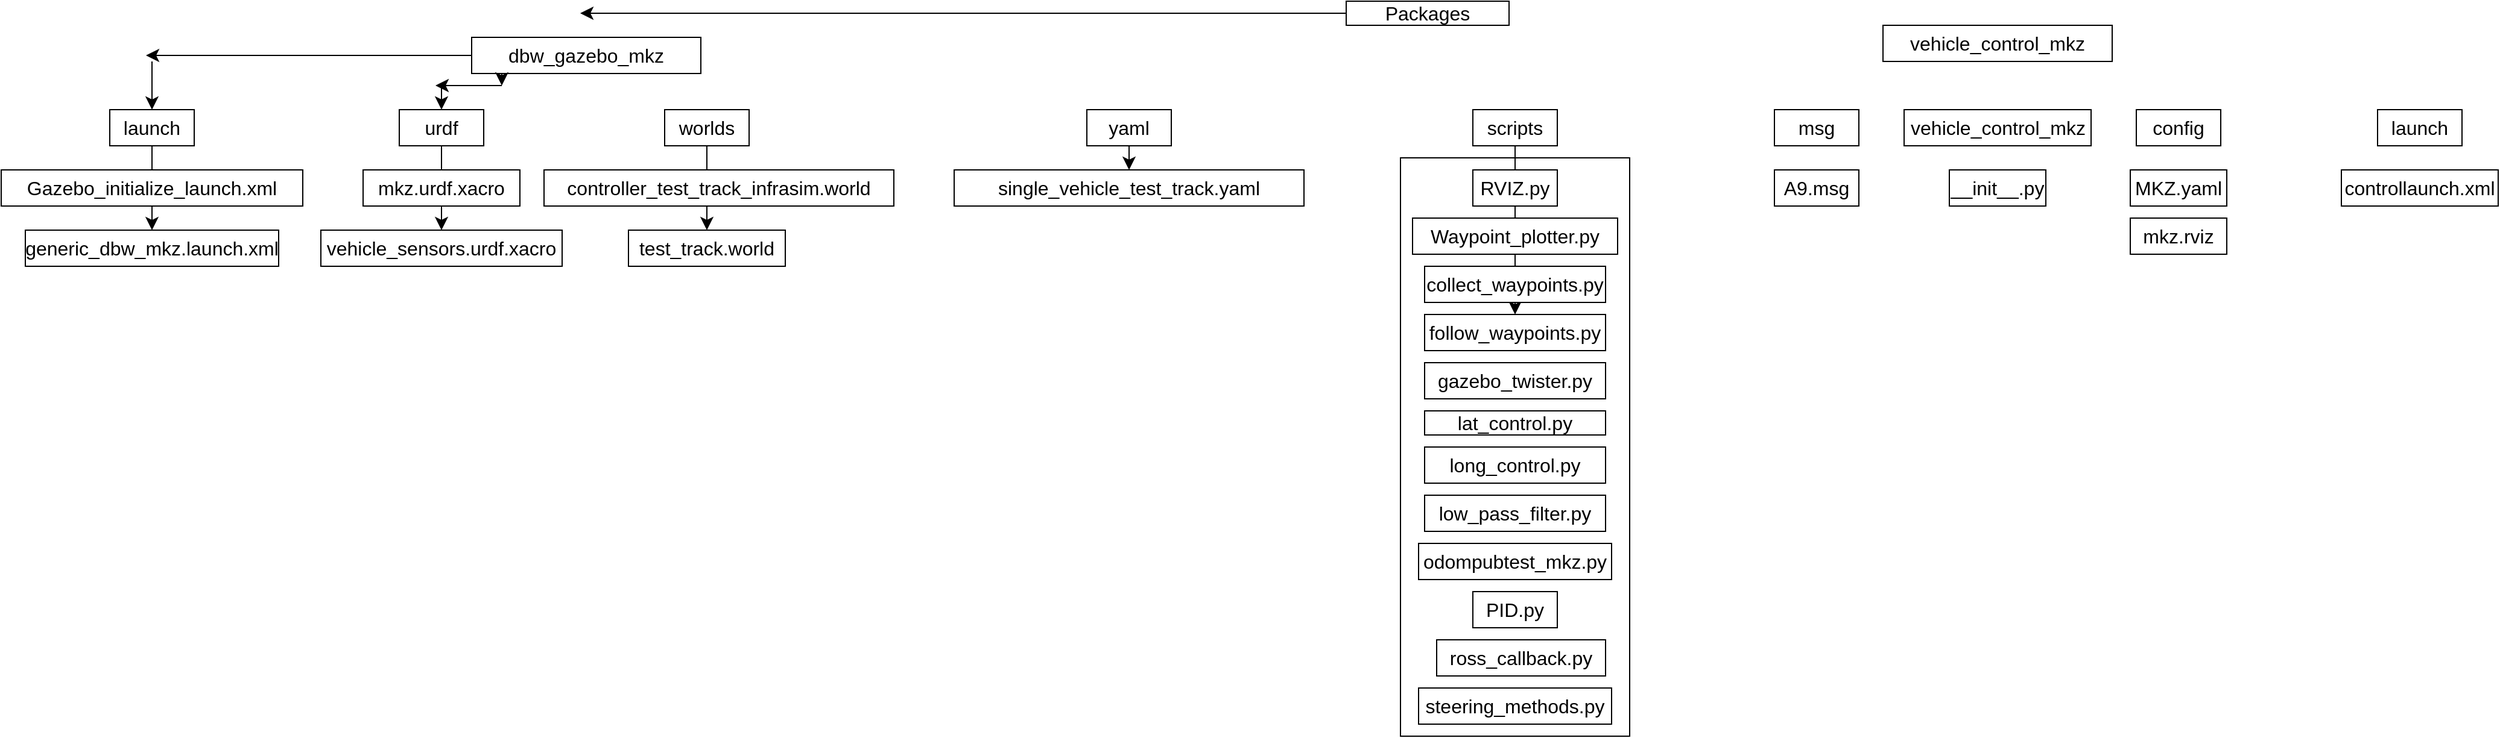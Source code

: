 <mxfile version="22.0.0" type="github">
  <diagram id="C5RBs43oDa-KdzZeNtuy" name="Page-1">
    <mxGraphModel dx="1909" dy="1076" grid="1" gridSize="10" guides="1" tooltips="1" connect="1" arrows="1" fold="1" page="1" pageScale="1" pageWidth="4681" pageHeight="3300" math="0" shadow="0">
      <root>
        <mxCell id="WIyWlLk6GJQsqaUBKTNV-0" />
        <mxCell id="WIyWlLk6GJQsqaUBKTNV-1" parent="WIyWlLk6GJQsqaUBKTNV-0" />
        <mxCell id="gITbkjMVN7skvIqbO1xZ-79" value="" style="rounded=0;whiteSpace=wrap;html=1;fontSize=16;fillStyle=dots;fillColor=none;" vertex="1" parent="WIyWlLk6GJQsqaUBKTNV-1">
          <mxGeometry x="2590" y="240" width="190" height="480" as="geometry" />
        </mxCell>
        <mxCell id="gITbkjMVN7skvIqbO1xZ-88" style="edgeStyle=none;curved=1;rounded=0;orthogonalLoop=1;jettySize=auto;html=1;fontSize=12;startSize=8;endSize=8;" edge="1" parent="WIyWlLk6GJQsqaUBKTNV-1" source="gITbkjMVN7skvIqbO1xZ-1">
          <mxGeometry relative="1" as="geometry">
            <mxPoint x="1550" y="155" as="targetPoint" />
          </mxGeometry>
        </mxCell>
        <mxCell id="gITbkjMVN7skvIqbO1xZ-1" value="dbw_gazebo_mkz" style="rounded=0;whiteSpace=wrap;html=1;fontSize=16;" vertex="1" parent="WIyWlLk6GJQsqaUBKTNV-1">
          <mxGeometry x="1820" y="140" width="190" height="30" as="geometry" />
        </mxCell>
        <mxCell id="gITbkjMVN7skvIqbO1xZ-7" style="edgeStyle=none;curved=1;rounded=0;orthogonalLoop=1;jettySize=auto;html=1;fontSize=12;startSize=8;endSize=8;" edge="1" parent="WIyWlLk6GJQsqaUBKTNV-1" source="gITbkjMVN7skvIqbO1xZ-2">
          <mxGeometry relative="1" as="geometry">
            <mxPoint x="1910" y="120" as="targetPoint" />
          </mxGeometry>
        </mxCell>
        <mxCell id="gITbkjMVN7skvIqbO1xZ-2" value="Packages" style="rounded=0;whiteSpace=wrap;html=1;fontSize=16;" vertex="1" parent="WIyWlLk6GJQsqaUBKTNV-1">
          <mxGeometry x="2545" y="110" width="135" height="20" as="geometry" />
        </mxCell>
        <mxCell id="gITbkjMVN7skvIqbO1xZ-3" style="edgeStyle=none;curved=1;rounded=0;orthogonalLoop=1;jettySize=auto;html=1;exitX=0.25;exitY=1;exitDx=0;exitDy=0;fontSize=12;startSize=8;endSize=8;" edge="1" parent="WIyWlLk6GJQsqaUBKTNV-1" source="gITbkjMVN7skvIqbO1xZ-2" target="gITbkjMVN7skvIqbO1xZ-2">
          <mxGeometry relative="1" as="geometry" />
        </mxCell>
        <mxCell id="gITbkjMVN7skvIqbO1xZ-4" style="edgeStyle=none;curved=1;rounded=0;orthogonalLoop=1;jettySize=auto;html=1;exitX=0.5;exitY=1;exitDx=0;exitDy=0;fontSize=12;startSize=8;endSize=8;" edge="1" parent="WIyWlLk6GJQsqaUBKTNV-1" source="gITbkjMVN7skvIqbO1xZ-2" target="gITbkjMVN7skvIqbO1xZ-2">
          <mxGeometry relative="1" as="geometry" />
        </mxCell>
        <mxCell id="gITbkjMVN7skvIqbO1xZ-5" style="edgeStyle=none;curved=1;rounded=0;orthogonalLoop=1;jettySize=auto;html=1;exitX=0.5;exitY=1;exitDx=0;exitDy=0;fontSize=12;startSize=8;endSize=8;" edge="1" parent="WIyWlLk6GJQsqaUBKTNV-1" source="gITbkjMVN7skvIqbO1xZ-1" target="gITbkjMVN7skvIqbO1xZ-1">
          <mxGeometry relative="1" as="geometry" />
        </mxCell>
        <mxCell id="gITbkjMVN7skvIqbO1xZ-6" value="vehicle_control_mkz" style="rounded=0;whiteSpace=wrap;html=1;fontSize=16;" vertex="1" parent="WIyWlLk6GJQsqaUBKTNV-1">
          <mxGeometry x="2990" y="130" width="190" height="30" as="geometry" />
        </mxCell>
        <mxCell id="gITbkjMVN7skvIqbO1xZ-86" value="" style="edgeStyle=none;curved=1;rounded=0;orthogonalLoop=1;jettySize=auto;html=1;fontSize=12;startSize=8;endSize=8;" edge="1" parent="WIyWlLk6GJQsqaUBKTNV-1" source="gITbkjMVN7skvIqbO1xZ-15" target="gITbkjMVN7skvIqbO1xZ-31">
          <mxGeometry relative="1" as="geometry" />
        </mxCell>
        <mxCell id="gITbkjMVN7skvIqbO1xZ-15" value="launch" style="rounded=0;whiteSpace=wrap;html=1;fontSize=16;" vertex="1" parent="WIyWlLk6GJQsqaUBKTNV-1">
          <mxGeometry x="1520" y="200" width="70" height="30" as="geometry" />
        </mxCell>
        <mxCell id="gITbkjMVN7skvIqbO1xZ-85" value="" style="edgeStyle=none;curved=1;rounded=0;orthogonalLoop=1;jettySize=auto;html=1;fontSize=12;startSize=8;endSize=8;" edge="1" parent="WIyWlLk6GJQsqaUBKTNV-1" source="gITbkjMVN7skvIqbO1xZ-16" target="gITbkjMVN7skvIqbO1xZ-23">
          <mxGeometry relative="1" as="geometry" />
        </mxCell>
        <mxCell id="gITbkjMVN7skvIqbO1xZ-16" value="urdf" style="rounded=0;whiteSpace=wrap;html=1;fontSize=16;" vertex="1" parent="WIyWlLk6GJQsqaUBKTNV-1">
          <mxGeometry x="1760" y="200" width="70" height="30" as="geometry" />
        </mxCell>
        <mxCell id="gITbkjMVN7skvIqbO1xZ-72" value="" style="edgeStyle=none;curved=1;rounded=0;orthogonalLoop=1;jettySize=auto;html=1;fontSize=12;startSize=8;endSize=8;" edge="1" parent="WIyWlLk6GJQsqaUBKTNV-1" source="gITbkjMVN7skvIqbO1xZ-18" target="gITbkjMVN7skvIqbO1xZ-26">
          <mxGeometry relative="1" as="geometry" />
        </mxCell>
        <mxCell id="gITbkjMVN7skvIqbO1xZ-18" value="worlds" style="rounded=0;whiteSpace=wrap;html=1;fontSize=16;" vertex="1" parent="WIyWlLk6GJQsqaUBKTNV-1">
          <mxGeometry x="1980" y="200" width="70" height="30" as="geometry" />
        </mxCell>
        <mxCell id="gITbkjMVN7skvIqbO1xZ-21" value="yaml" style="rounded=0;whiteSpace=wrap;html=1;fontSize=16;" vertex="1" parent="WIyWlLk6GJQsqaUBKTNV-1">
          <mxGeometry x="2330" y="200" width="70" height="30" as="geometry" />
        </mxCell>
        <mxCell id="gITbkjMVN7skvIqbO1xZ-22" value="mkz.urdf.xacro" style="rounded=0;whiteSpace=wrap;html=1;fontSize=16;" vertex="1" parent="WIyWlLk6GJQsqaUBKTNV-1">
          <mxGeometry x="1730" y="250" width="130" height="30" as="geometry" />
        </mxCell>
        <mxCell id="gITbkjMVN7skvIqbO1xZ-23" value="vehicle_sensors.urdf.xacro" style="rounded=0;whiteSpace=wrap;html=1;fontSize=16;" vertex="1" parent="WIyWlLk6GJQsqaUBKTNV-1">
          <mxGeometry x="1695" y="300" width="200" height="30" as="geometry" />
        </mxCell>
        <mxCell id="gITbkjMVN7skvIqbO1xZ-24" style="edgeStyle=none;curved=1;rounded=0;orthogonalLoop=1;jettySize=auto;html=1;exitX=0;exitY=0.5;exitDx=0;exitDy=0;fontSize=12;startSize=8;endSize=8;" edge="1" parent="WIyWlLk6GJQsqaUBKTNV-1" source="gITbkjMVN7skvIqbO1xZ-23" target="gITbkjMVN7skvIqbO1xZ-23">
          <mxGeometry relative="1" as="geometry" />
        </mxCell>
        <mxCell id="gITbkjMVN7skvIqbO1xZ-25" value="controller_test_track_infrasim.world" style="rounded=0;whiteSpace=wrap;html=1;fontSize=16;" vertex="1" parent="WIyWlLk6GJQsqaUBKTNV-1">
          <mxGeometry x="1880" y="250" width="290" height="30" as="geometry" />
        </mxCell>
        <mxCell id="gITbkjMVN7skvIqbO1xZ-26" value="test_track.world" style="rounded=0;whiteSpace=wrap;html=1;fontSize=16;" vertex="1" parent="WIyWlLk6GJQsqaUBKTNV-1">
          <mxGeometry x="1950" y="300" width="130" height="30" as="geometry" />
        </mxCell>
        <mxCell id="gITbkjMVN7skvIqbO1xZ-28" value="Gazebo_initialize_launch.xml" style="rounded=0;whiteSpace=wrap;html=1;fontSize=16;" vertex="1" parent="WIyWlLk6GJQsqaUBKTNV-1">
          <mxGeometry x="1430" y="250" width="250" height="30" as="geometry" />
        </mxCell>
        <mxCell id="gITbkjMVN7skvIqbO1xZ-31" value="generic_dbw_mkz.launch.xml" style="rounded=0;whiteSpace=wrap;html=1;fontSize=16;" vertex="1" parent="WIyWlLk6GJQsqaUBKTNV-1">
          <mxGeometry x="1450" y="300" width="210" height="30" as="geometry" />
        </mxCell>
        <mxCell id="gITbkjMVN7skvIqbO1xZ-32" value="single_vehicle_test_track.yaml" style="rounded=0;whiteSpace=wrap;html=1;fontSize=16;" vertex="1" parent="WIyWlLk6GJQsqaUBKTNV-1">
          <mxGeometry x="2220" y="250" width="290" height="30" as="geometry" />
        </mxCell>
        <mxCell id="gITbkjMVN7skvIqbO1xZ-81" value="" style="edgeStyle=none;curved=1;rounded=0;orthogonalLoop=1;jettySize=auto;html=1;fontSize=12;startSize=8;endSize=8;" edge="1" parent="WIyWlLk6GJQsqaUBKTNV-1" source="gITbkjMVN7skvIqbO1xZ-35" target="gITbkjMVN7skvIqbO1xZ-48">
          <mxGeometry relative="1" as="geometry" />
        </mxCell>
        <mxCell id="gITbkjMVN7skvIqbO1xZ-35" value="scripts" style="rounded=0;whiteSpace=wrap;html=1;fontSize=16;" vertex="1" parent="WIyWlLk6GJQsqaUBKTNV-1">
          <mxGeometry x="2650" y="200" width="70" height="30" as="geometry" />
        </mxCell>
        <mxCell id="gITbkjMVN7skvIqbO1xZ-37" style="edgeStyle=none;curved=1;rounded=0;orthogonalLoop=1;jettySize=auto;html=1;exitX=0.75;exitY=1;exitDx=0;exitDy=0;fontSize=12;startSize=8;endSize=8;" edge="1" parent="WIyWlLk6GJQsqaUBKTNV-1">
          <mxGeometry relative="1" as="geometry">
            <mxPoint x="2723" y="240" as="sourcePoint" />
            <mxPoint x="2723" y="240" as="targetPoint" />
          </mxGeometry>
        </mxCell>
        <mxCell id="gITbkjMVN7skvIqbO1xZ-38" value="msg" style="rounded=0;whiteSpace=wrap;html=1;fontSize=16;" vertex="1" parent="WIyWlLk6GJQsqaUBKTNV-1">
          <mxGeometry x="2900" y="200" width="70" height="30" as="geometry" />
        </mxCell>
        <mxCell id="gITbkjMVN7skvIqbO1xZ-40" value="config" style="rounded=0;whiteSpace=wrap;html=1;fontSize=16;" vertex="1" parent="WIyWlLk6GJQsqaUBKTNV-1">
          <mxGeometry x="3200" y="200" width="70" height="30" as="geometry" />
        </mxCell>
        <mxCell id="gITbkjMVN7skvIqbO1xZ-41" value="launch" style="rounded=0;whiteSpace=wrap;html=1;fontSize=16;" vertex="1" parent="WIyWlLk6GJQsqaUBKTNV-1">
          <mxGeometry x="3400" y="200" width="70" height="30" as="geometry" />
        </mxCell>
        <mxCell id="gITbkjMVN7skvIqbO1xZ-42" value="A9.msg" style="rounded=0;whiteSpace=wrap;html=1;fontSize=16;" vertex="1" parent="WIyWlLk6GJQsqaUBKTNV-1">
          <mxGeometry x="2900" y="250" width="70" height="30" as="geometry" />
        </mxCell>
        <mxCell id="gITbkjMVN7skvIqbO1xZ-44" value="RVIZ.py" style="rounded=0;whiteSpace=wrap;html=1;fontSize=16;" vertex="1" parent="WIyWlLk6GJQsqaUBKTNV-1">
          <mxGeometry x="2650" y="250" width="70" height="30" as="geometry" />
        </mxCell>
        <mxCell id="gITbkjMVN7skvIqbO1xZ-45" value="Waypoint_plotter.py" style="rounded=0;whiteSpace=wrap;html=1;fontSize=16;" vertex="1" parent="WIyWlLk6GJQsqaUBKTNV-1">
          <mxGeometry x="2600" y="290" width="170" height="30" as="geometry" />
        </mxCell>
        <mxCell id="gITbkjMVN7skvIqbO1xZ-46" value="collect_waypoints.py" style="rounded=0;whiteSpace=wrap;html=1;fontSize=16;" vertex="1" parent="WIyWlLk6GJQsqaUBKTNV-1">
          <mxGeometry x="2610" y="330" width="150" height="30" as="geometry" />
        </mxCell>
        <mxCell id="gITbkjMVN7skvIqbO1xZ-48" value="follow_waypoints.py" style="rounded=0;whiteSpace=wrap;html=1;fontSize=16;" vertex="1" parent="WIyWlLk6GJQsqaUBKTNV-1">
          <mxGeometry x="2610" y="370" width="150" height="30" as="geometry" />
        </mxCell>
        <mxCell id="gITbkjMVN7skvIqbO1xZ-49" value="gazebo_twister.py" style="rounded=0;whiteSpace=wrap;html=1;fontSize=16;" vertex="1" parent="WIyWlLk6GJQsqaUBKTNV-1">
          <mxGeometry x="2610" y="410" width="150" height="30" as="geometry" />
        </mxCell>
        <mxCell id="gITbkjMVN7skvIqbO1xZ-50" value="lat_control.py" style="rounded=0;whiteSpace=wrap;html=1;fontSize=16;" vertex="1" parent="WIyWlLk6GJQsqaUBKTNV-1">
          <mxGeometry x="2610" y="450" width="150" height="20" as="geometry" />
        </mxCell>
        <mxCell id="gITbkjMVN7skvIqbO1xZ-51" value="long_control.py" style="rounded=0;whiteSpace=wrap;html=1;fontSize=16;" vertex="1" parent="WIyWlLk6GJQsqaUBKTNV-1">
          <mxGeometry x="2610" y="480" width="150" height="30" as="geometry" />
        </mxCell>
        <mxCell id="gITbkjMVN7skvIqbO1xZ-52" value="low_pass_filter.py" style="rounded=0;whiteSpace=wrap;html=1;fontSize=16;" vertex="1" parent="WIyWlLk6GJQsqaUBKTNV-1">
          <mxGeometry x="2610" y="520" width="150" height="30" as="geometry" />
        </mxCell>
        <mxCell id="gITbkjMVN7skvIqbO1xZ-53" value="odompubtest_mkz.py" style="rounded=0;whiteSpace=wrap;html=1;fontSize=16;" vertex="1" parent="WIyWlLk6GJQsqaUBKTNV-1">
          <mxGeometry x="2605" y="560" width="160" height="30" as="geometry" />
        </mxCell>
        <mxCell id="gITbkjMVN7skvIqbO1xZ-56" value="PID.py" style="rounded=0;whiteSpace=wrap;html=1;fontSize=16;" vertex="1" parent="WIyWlLk6GJQsqaUBKTNV-1">
          <mxGeometry x="2650" y="600" width="70" height="30" as="geometry" />
        </mxCell>
        <mxCell id="gITbkjMVN7skvIqbO1xZ-57" value="ross_callback.py" style="rounded=0;whiteSpace=wrap;html=1;fontSize=16;" vertex="1" parent="WIyWlLk6GJQsqaUBKTNV-1">
          <mxGeometry x="2620" y="640" width="140" height="30" as="geometry" />
        </mxCell>
        <mxCell id="gITbkjMVN7skvIqbO1xZ-58" value="steering_methods.py" style="rounded=0;whiteSpace=wrap;html=1;fontSize=16;" vertex="1" parent="WIyWlLk6GJQsqaUBKTNV-1">
          <mxGeometry x="2605" y="680" width="160" height="30" as="geometry" />
        </mxCell>
        <mxCell id="gITbkjMVN7skvIqbO1xZ-59" value="MKZ.yaml" style="rounded=0;whiteSpace=wrap;html=1;fontSize=16;" vertex="1" parent="WIyWlLk6GJQsqaUBKTNV-1">
          <mxGeometry x="3195" y="250" width="80" height="30" as="geometry" />
        </mxCell>
        <mxCell id="gITbkjMVN7skvIqbO1xZ-60" value="mkz.rviz" style="rounded=0;whiteSpace=wrap;html=1;fontSize=16;" vertex="1" parent="WIyWlLk6GJQsqaUBKTNV-1">
          <mxGeometry x="3195" y="290" width="80" height="30" as="geometry" />
        </mxCell>
        <mxCell id="gITbkjMVN7skvIqbO1xZ-62" value="controllaunch.xml" style="rounded=0;whiteSpace=wrap;html=1;fontSize=16;" vertex="1" parent="WIyWlLk6GJQsqaUBKTNV-1">
          <mxGeometry x="3370" y="250" width="130" height="30" as="geometry" />
        </mxCell>
        <mxCell id="gITbkjMVN7skvIqbO1xZ-63" value="vehicle_control_mkz" style="rounded=0;whiteSpace=wrap;html=1;fontSize=16;" vertex="1" parent="WIyWlLk6GJQsqaUBKTNV-1">
          <mxGeometry x="3007.5" y="200" width="155" height="30" as="geometry" />
        </mxCell>
        <mxCell id="gITbkjMVN7skvIqbO1xZ-64" value="__init__.py" style="rounded=0;whiteSpace=wrap;html=1;fontSize=16;" vertex="1" parent="WIyWlLk6GJQsqaUBKTNV-1">
          <mxGeometry x="3045" y="250" width="80" height="30" as="geometry" />
        </mxCell>
        <mxCell id="gITbkjMVN7skvIqbO1xZ-84" value="" style="endArrow=classic;html=1;rounded=0;fontSize=12;startSize=8;endSize=8;curved=1;entryX=0.5;entryY=0;entryDx=0;entryDy=0;" edge="1" parent="WIyWlLk6GJQsqaUBKTNV-1" source="gITbkjMVN7skvIqbO1xZ-21" target="gITbkjMVN7skvIqbO1xZ-32">
          <mxGeometry width="50" height="50" relative="1" as="geometry">
            <mxPoint x="2360" y="230" as="sourcePoint" />
            <mxPoint x="2410" y="180" as="targetPoint" />
          </mxGeometry>
        </mxCell>
        <mxCell id="gITbkjMVN7skvIqbO1xZ-91" value="" style="endArrow=classic;html=1;rounded=0;fontSize=12;startSize=8;endSize=8;curved=1;entryX=0.5;entryY=0;entryDx=0;entryDy=0;" edge="1" parent="WIyWlLk6GJQsqaUBKTNV-1" target="gITbkjMVN7skvIqbO1xZ-15">
          <mxGeometry width="50" height="50" relative="1" as="geometry">
            <mxPoint x="1555" y="160" as="sourcePoint" />
            <mxPoint x="1610" y="110" as="targetPoint" />
          </mxGeometry>
        </mxCell>
        <mxCell id="gITbkjMVN7skvIqbO1xZ-93" value="" style="endArrow=classic;html=1;rounded=0;fontSize=12;startSize=8;endSize=8;curved=1;" edge="1" parent="WIyWlLk6GJQsqaUBKTNV-1">
          <mxGeometry width="50" height="50" relative="1" as="geometry">
            <mxPoint x="1845" y="170" as="sourcePoint" />
            <mxPoint x="1845" y="180" as="targetPoint" />
          </mxGeometry>
        </mxCell>
        <mxCell id="gITbkjMVN7skvIqbO1xZ-94" value="" style="endArrow=classic;html=1;rounded=0;fontSize=12;startSize=8;endSize=8;curved=1;" edge="1" parent="WIyWlLk6GJQsqaUBKTNV-1">
          <mxGeometry width="50" height="50" relative="1" as="geometry">
            <mxPoint x="1845" y="180" as="sourcePoint" />
            <mxPoint x="1790" y="180" as="targetPoint" />
          </mxGeometry>
        </mxCell>
        <mxCell id="gITbkjMVN7skvIqbO1xZ-95" value="" style="endArrow=classic;html=1;rounded=0;fontSize=12;startSize=8;endSize=8;curved=1;entryX=0.5;entryY=0;entryDx=0;entryDy=0;" edge="1" parent="WIyWlLk6GJQsqaUBKTNV-1" target="gITbkjMVN7skvIqbO1xZ-16">
          <mxGeometry width="50" height="50" relative="1" as="geometry">
            <mxPoint x="1795" y="180" as="sourcePoint" />
            <mxPoint x="1850" y="140" as="targetPoint" />
          </mxGeometry>
        </mxCell>
      </root>
    </mxGraphModel>
  </diagram>
</mxfile>
